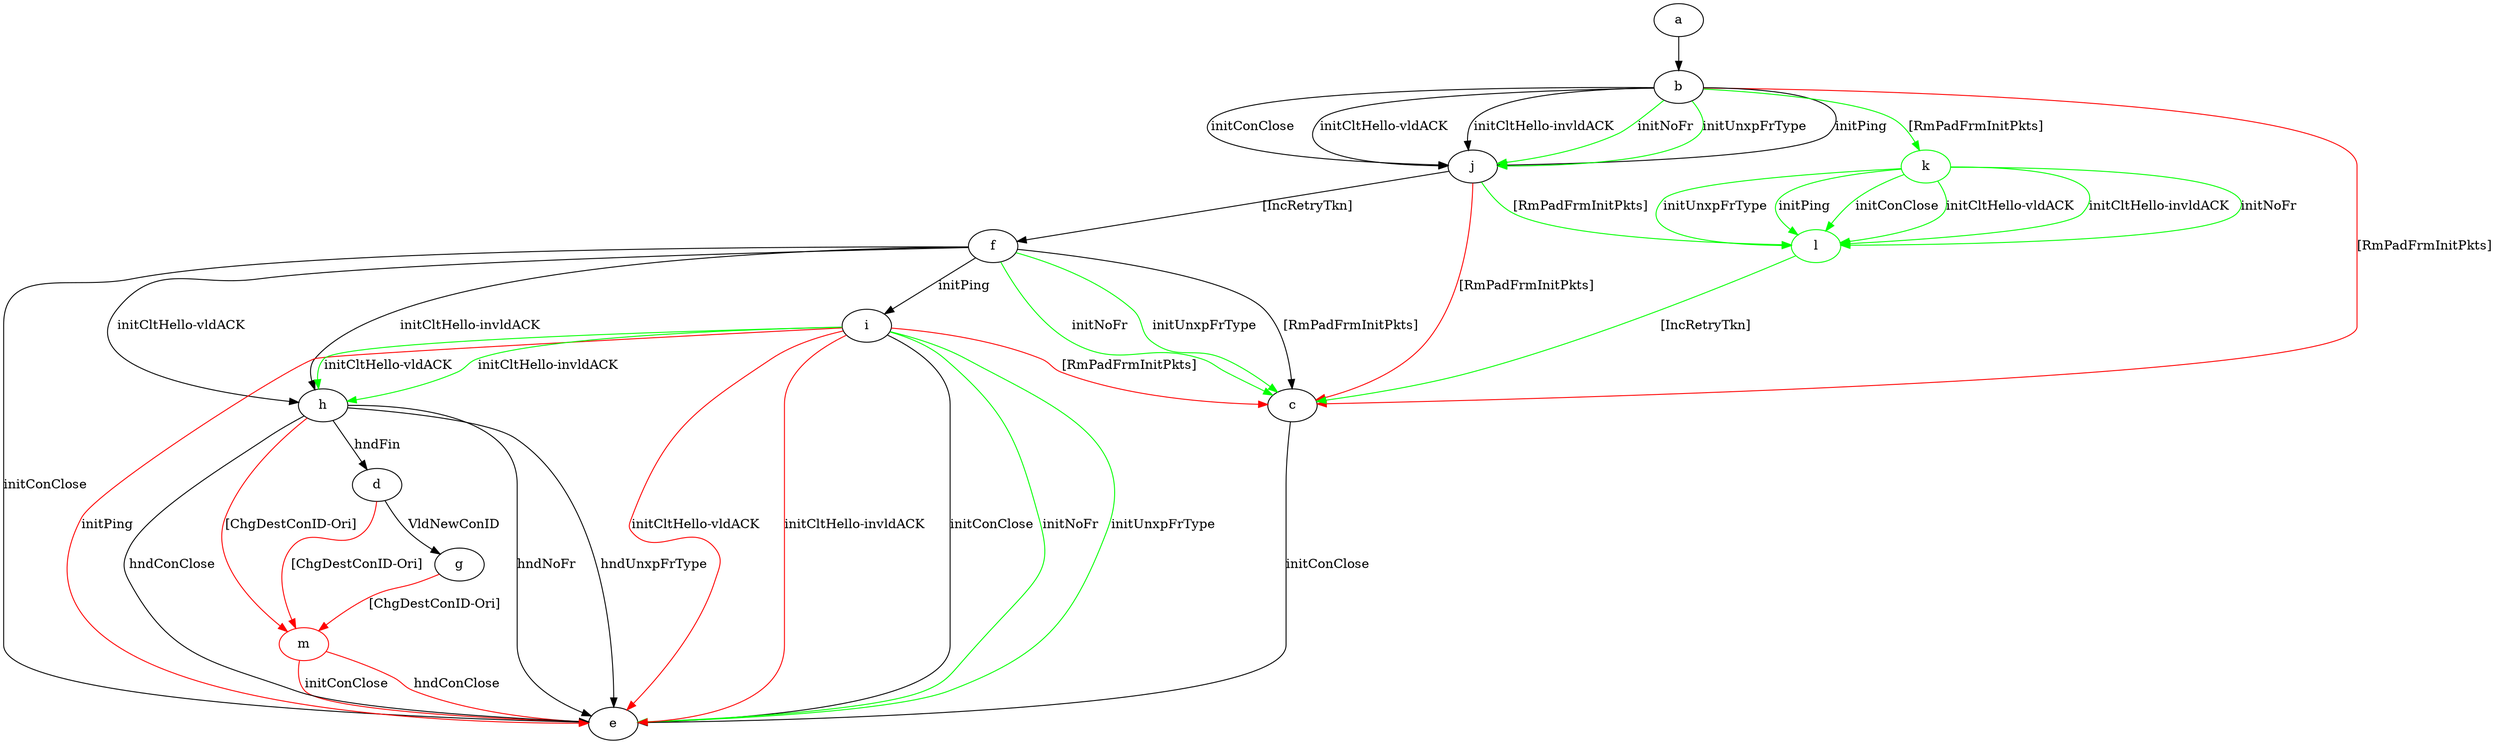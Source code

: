 digraph "" {
	a -> b	[key=0];
	b -> c	[key=0,
		color=red,
		label="[RmPadFrmInitPkts] "];
	b -> j	[key=0,
		label="initPing "];
	b -> j	[key=1,
		label="initConClose "];
	b -> j	[key=2,
		label="initCltHello-vldACK "];
	b -> j	[key=3,
		label="initCltHello-invldACK "];
	b -> j	[key=4,
		color=green,
		label="initNoFr "];
	b -> j	[key=5,
		color=green,
		label="initUnxpFrType "];
	k	[color=green];
	b -> k	[key=0,
		color=green,
		label="[RmPadFrmInitPkts] "];
	c -> e	[key=0,
		label="initConClose "];
	d -> g	[key=0,
		label="VldNewConID "];
	m	[color=red];
	d -> m	[key=0,
		color=red,
		label="[ChgDestConID-Ori] "];
	f -> c	[key=0,
		label="[RmPadFrmInitPkts] "];
	f -> c	[key=1,
		color=green,
		label="initNoFr "];
	f -> c	[key=2,
		color=green,
		label="initUnxpFrType "];
	f -> e	[key=0,
		label="initConClose "];
	f -> h	[key=0,
		label="initCltHello-vldACK "];
	f -> h	[key=1,
		label="initCltHello-invldACK "];
	f -> i	[key=0,
		label="initPing "];
	g -> m	[key=0,
		color=red,
		label="[ChgDestConID-Ori] "];
	h -> d	[key=0,
		label="hndFin "];
	h -> e	[key=0,
		label="hndNoFr "];
	h -> e	[key=1,
		label="hndUnxpFrType "];
	h -> e	[key=2,
		label="hndConClose "];
	h -> m	[key=0,
		color=red,
		label="[ChgDestConID-Ori] "];
	i -> c	[key=0,
		color=red,
		label="[RmPadFrmInitPkts] "];
	i -> e	[key=0,
		label="initConClose "];
	i -> e	[key=1,
		color=green,
		label="initNoFr "];
	i -> e	[key=2,
		color=green,
		label="initUnxpFrType "];
	i -> e	[key=3,
		color=red,
		label="initPing "];
	i -> e	[key=4,
		color=red,
		label="initCltHello-vldACK "];
	i -> e	[key=5,
		color=red,
		label="initCltHello-invldACK "];
	i -> h	[key=0,
		color=green,
		label="initCltHello-vldACK "];
	i -> h	[key=1,
		color=green,
		label="initCltHello-invldACK "];
	j -> c	[key=0,
		color=red,
		label="[RmPadFrmInitPkts] "];
	j -> f	[key=0,
		label="[IncRetryTkn] "];
	l	[color=green];
	j -> l	[key=0,
		color=green,
		label="[RmPadFrmInitPkts] "];
	k -> l	[key=0,
		color=green,
		label="initPing "];
	k -> l	[key=1,
		color=green,
		label="initConClose "];
	k -> l	[key=2,
		color=green,
		label="initCltHello-vldACK "];
	k -> l	[key=3,
		color=green,
		label="initCltHello-invldACK "];
	k -> l	[key=4,
		color=green,
		label="initNoFr "];
	k -> l	[key=5,
		color=green,
		label="initUnxpFrType "];
	l -> c	[key=0,
		color=green,
		label="[IncRetryTkn] "];
	m -> e	[key=0,
		color=red,
		label="initConClose "];
	m -> e	[key=1,
		color=red,
		label="hndConClose "];
}
